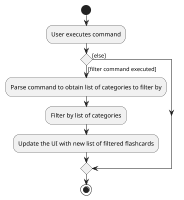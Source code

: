@startuml
scale 0.5
start
:User executes command;

'Since the beta syntax does not support placing the condition outside the
'diamond we place it as the true branch instead.

if () then ([filter command executed])
    :Parse command to obtain list of categories to filter by;
    :Filter by list of categories;
    :Update the UI with new list of filtered flashcards;
else ([else])
endif
stop
@enduml
